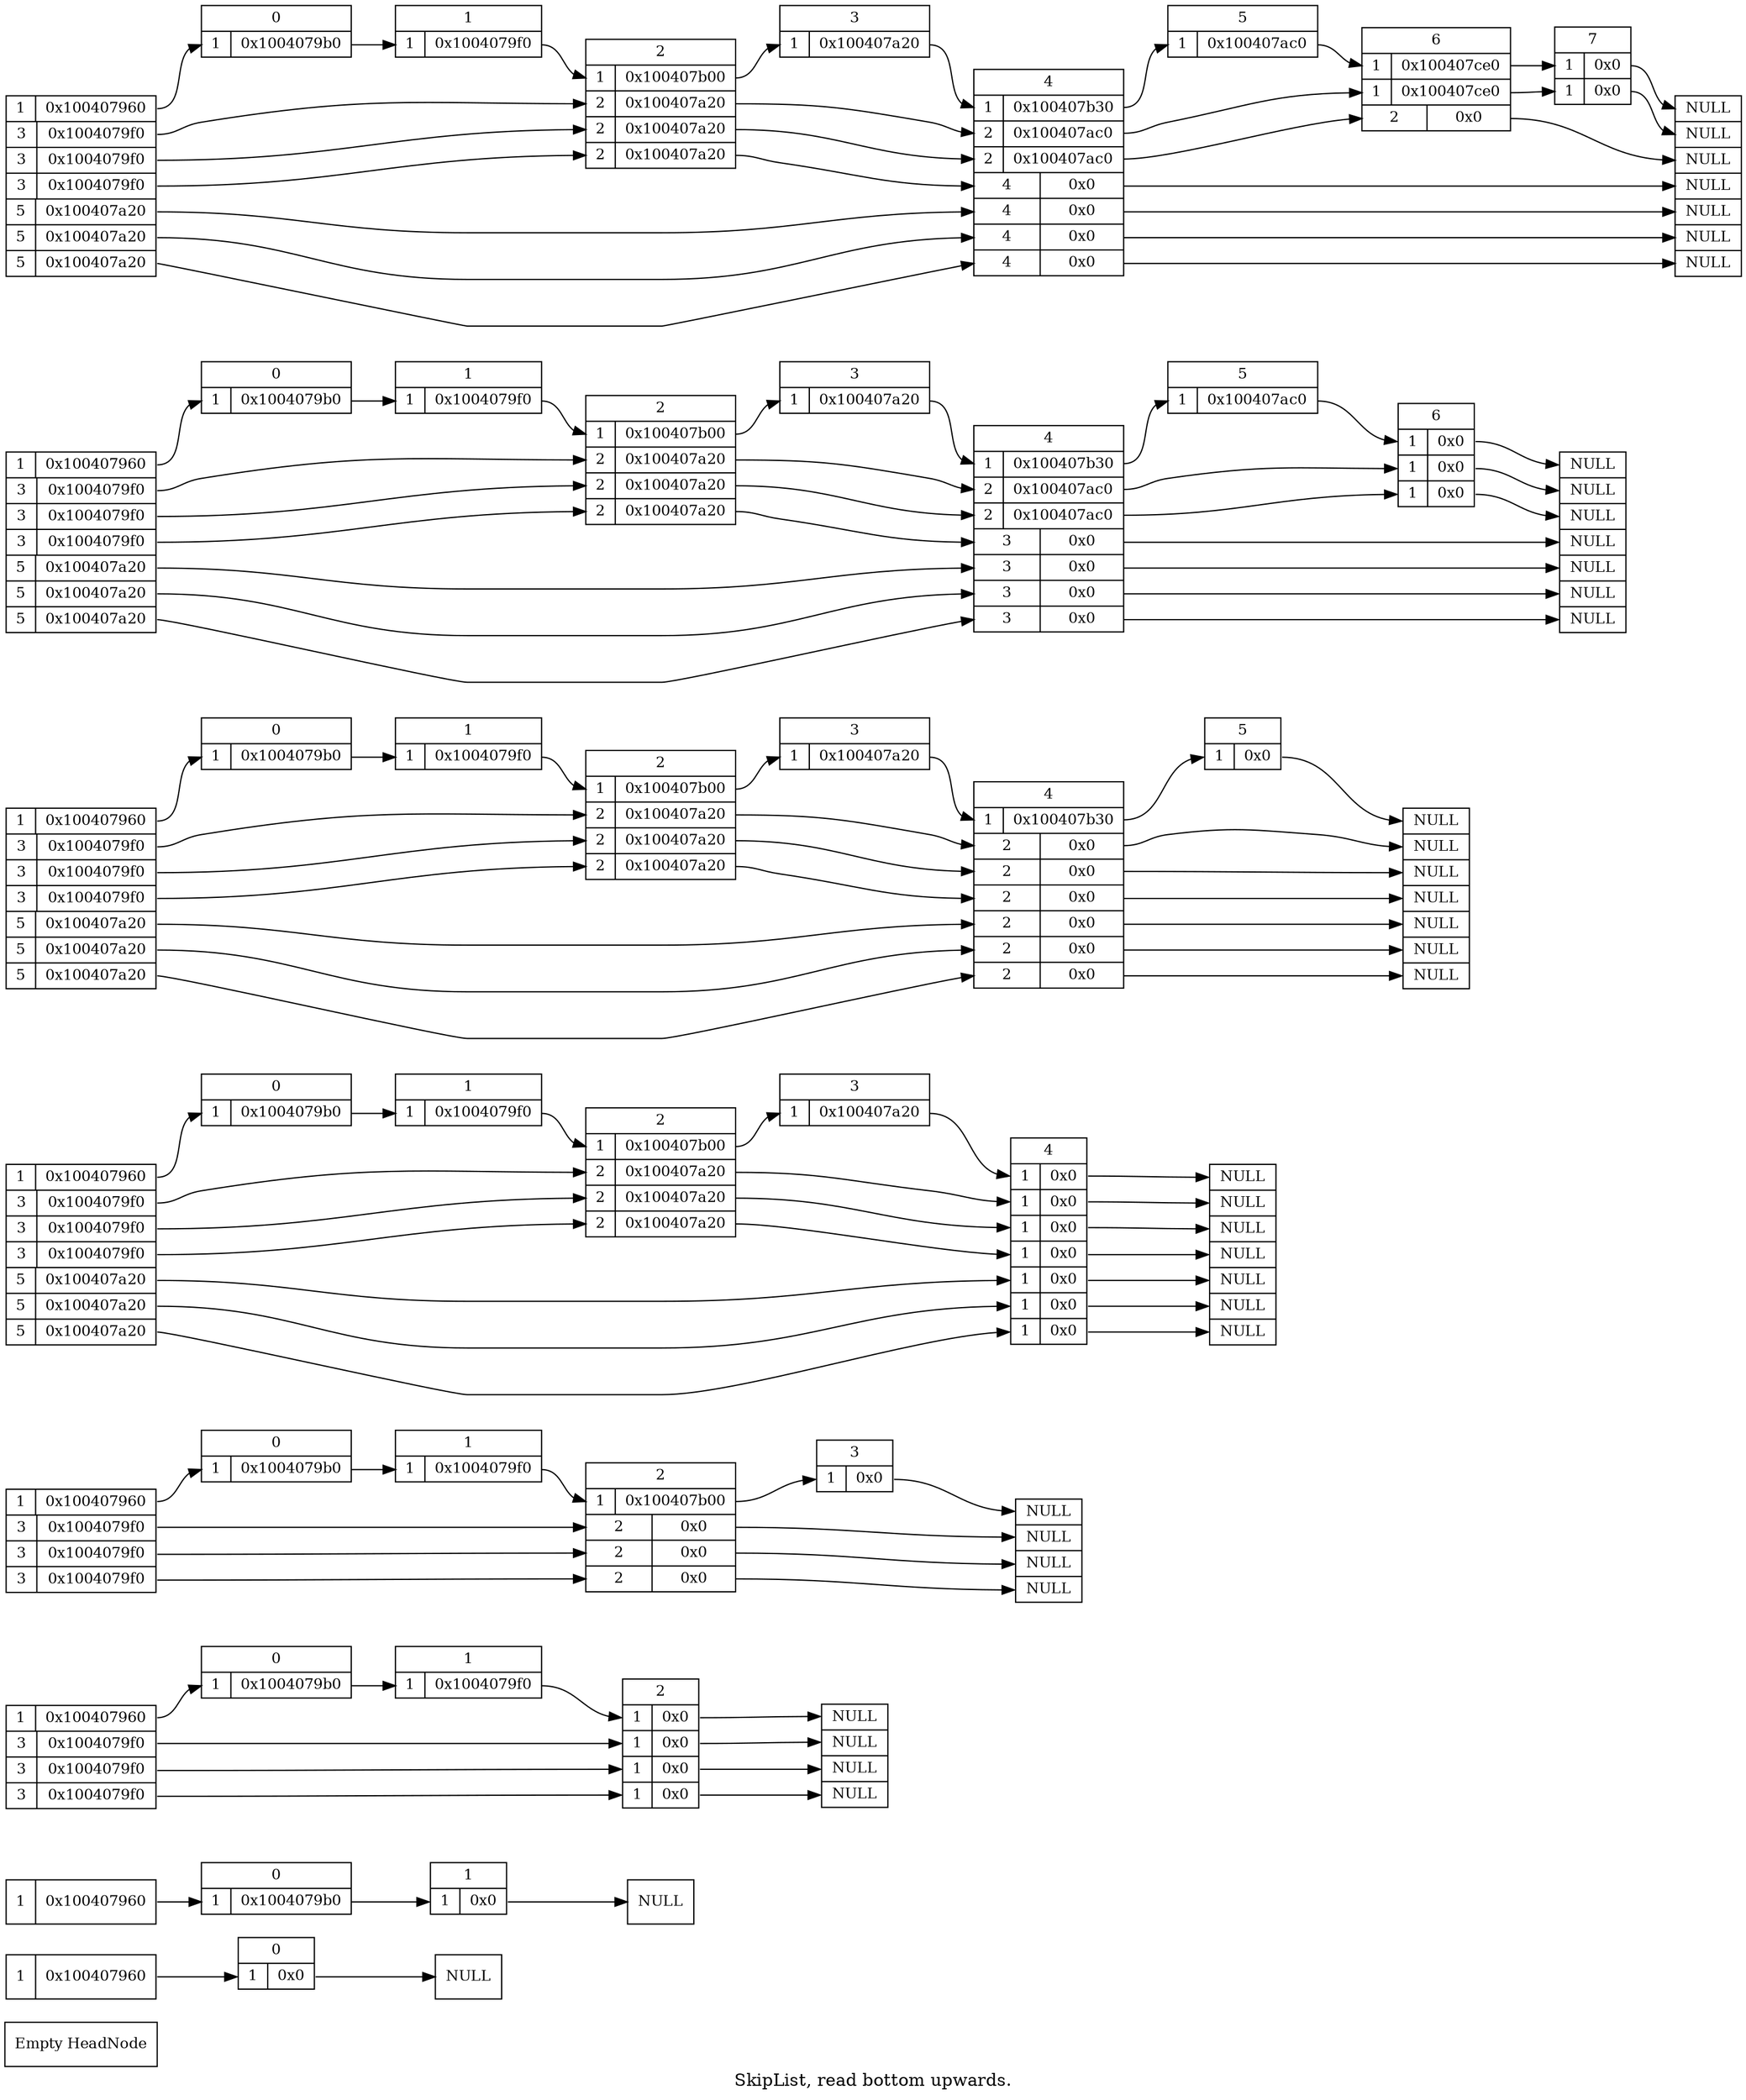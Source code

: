 # doc_insert
digraph SkipList {
label = "SkipList, read bottom upwards."
graph [rankdir = "LR"];
node [fontsize = "12" shape = "ellipse"];
edge [];
"HeadNode" [
label = "Empty HeadNode"
shape = "record"
];
"HeadNode1" [
label = "{ 1 | <f0> 0x100407960}"
shape = "record"
];
"node10x0" [label = "<w1> NULL" shape = "record"];
"HeadNode1":f0 -> "node10x100407960":w1 [];
"node10x100407960" [
label = "<f0> 0 | { <w1> 1 | <f1> 0x0 }"
shape = "record"
];
"node10x100407960":f1 -> "node10x0":w1 [];
"HeadNode2" [
label = "{ 1 | <f0> 0x100407960}"
shape = "record"
];
"node20x0" [label = "<w1> NULL" shape = "record"];
"HeadNode2":f0 -> "node20x100407960":w1 [];
"node20x100407960" [
label = "<f0> 0 | { <w1> 1 | <f1> 0x1004079b0 }"
shape = "record"
];
"node20x100407960":f1 -> "node20x1004079b0":w1 [];
"node20x1004079b0" [
label = "<f0> 1 | { <w1> 1 | <f1> 0x0 }"
shape = "record"
];
"node20x1004079b0":f1 -> "node20x0":w1 [];
"HeadNode3" [
label = "{ 1 | <f0> 0x100407960} | { 3 | <f1> 0x1004079f0} | { 3 | <f2> 0x1004079f0} | { 3 | <f3> 0x1004079f0}"
shape = "record"
];
"node30x0" [label = "<w1> NULL | <w2> NULL | <w3> NULL | <w4> NULL" shape = "record"];
"HeadNode3":f0 -> "node30x100407960":w1 [];
"HeadNode3":f1 -> "node30x1004079f0":w2 [];
"HeadNode3":f2 -> "node30x1004079f0":w3 [];
"HeadNode3":f3 -> "node30x1004079f0":w4 [];
"node30x100407960" [
label = "<f0> 0 | { <w1> 1 | <f1> 0x1004079b0 }"
shape = "record"
];
"node30x100407960":f1 -> "node30x1004079b0":w1 [];
"node30x1004079b0" [
label = "<f0> 1 | { <w1> 1 | <f1> 0x1004079f0 }"
shape = "record"
];
"node30x1004079b0":f1 -> "node30x1004079f0":w1 [];
"node30x1004079f0" [
label = "<f0> 2 | { <w1> 1 | <f1> 0x0 } | { <w2> 1 | <f2> 0x0 } | { <w3> 1 | <f3> 0x0 } | { <w4> 1 | <f4> 0x0 }"
shape = "record"
];
"node30x1004079f0":f1 -> "node30x0":w1 [];
"node30x1004079f0":f2 -> "node30x0":w2 [];
"node30x1004079f0":f3 -> "node30x0":w3 [];
"node30x1004079f0":f4 -> "node30x0":w4 [];
"HeadNode4" [
label = "{ 1 | <f0> 0x100407960} | { 3 | <f1> 0x1004079f0} | { 3 | <f2> 0x1004079f0} | { 3 | <f3> 0x1004079f0}"
shape = "record"
];
"node40x0" [label = "<w1> NULL | <w2> NULL | <w3> NULL | <w4> NULL" shape = "record"];
"HeadNode4":f0 -> "node40x100407960":w1 [];
"HeadNode4":f1 -> "node40x1004079f0":w2 [];
"HeadNode4":f2 -> "node40x1004079f0":w3 [];
"HeadNode4":f3 -> "node40x1004079f0":w4 [];
"node40x100407960" [
label = "<f0> 0 | { <w1> 1 | <f1> 0x1004079b0 }"
shape = "record"
];
"node40x100407960":f1 -> "node40x1004079b0":w1 [];
"node40x1004079b0" [
label = "<f0> 1 | { <w1> 1 | <f1> 0x1004079f0 }"
shape = "record"
];
"node40x1004079b0":f1 -> "node40x1004079f0":w1 [];
"node40x1004079f0" [
label = "<f0> 2 | { <w1> 1 | <f1> 0x100407b00 } | { <w2> 2 | <f2> 0x0 } | { <w3> 2 | <f3> 0x0 } | { <w4> 2 | <f4> 0x0 }"
shape = "record"
];
"node40x1004079f0":f1 -> "node40x100407b00":w1 [];
"node40x1004079f0":f2 -> "node40x0":w2 [];
"node40x1004079f0":f3 -> "node40x0":w3 [];
"node40x1004079f0":f4 -> "node40x0":w4 [];
"node40x100407b00" [
label = "<f0> 3 | { <w1> 1 | <f1> 0x0 }"
shape = "record"
];
"node40x100407b00":f1 -> "node40x0":w1 [];
"HeadNode5" [
label = "{ 1 | <f0> 0x100407960} | { 3 | <f1> 0x1004079f0} | { 3 | <f2> 0x1004079f0} | { 3 | <f3> 0x1004079f0} | { 5 | <f4> 0x100407a20} | { 5 | <f5> 0x100407a20} | { 5 | <f6> 0x100407a20}"
shape = "record"
];
"node50x0" [label = "<w1> NULL | <w2> NULL | <w3> NULL | <w4> NULL | <w5> NULL | <w6> NULL | <w7> NULL" shape = "record"];
"HeadNode5":f0 -> "node50x100407960":w1 [];
"HeadNode5":f1 -> "node50x1004079f0":w2 [];
"HeadNode5":f2 -> "node50x1004079f0":w3 [];
"HeadNode5":f3 -> "node50x1004079f0":w4 [];
"HeadNode5":f4 -> "node50x100407a20":w5 [];
"HeadNode5":f5 -> "node50x100407a20":w6 [];
"HeadNode5":f6 -> "node50x100407a20":w7 [];
"node50x100407960" [
label = "<f0> 0 | { <w1> 1 | <f1> 0x1004079b0 }"
shape = "record"
];
"node50x100407960":f1 -> "node50x1004079b0":w1 [];
"node50x1004079b0" [
label = "<f0> 1 | { <w1> 1 | <f1> 0x1004079f0 }"
shape = "record"
];
"node50x1004079b0":f1 -> "node50x1004079f0":w1 [];
"node50x1004079f0" [
label = "<f0> 2 | { <w1> 1 | <f1> 0x100407b00 } | { <w2> 2 | <f2> 0x100407a20 } | { <w3> 2 | <f3> 0x100407a20 } | { <w4> 2 | <f4> 0x100407a20 }"
shape = "record"
];
"node50x1004079f0":f1 -> "node50x100407b00":w1 [];
"node50x1004079f0":f2 -> "node50x100407a20":w2 [];
"node50x1004079f0":f3 -> "node50x100407a20":w3 [];
"node50x1004079f0":f4 -> "node50x100407a20":w4 [];
"node50x100407b00" [
label = "<f0> 3 | { <w1> 1 | <f1> 0x100407a20 }"
shape = "record"
];
"node50x100407b00":f1 -> "node50x100407a20":w1 [];
"node50x100407a20" [
label = "<f0> 4 | { <w1> 1 | <f1> 0x0 } | { <w2> 1 | <f2> 0x0 } | { <w3> 1 | <f3> 0x0 } | { <w4> 1 | <f4> 0x0 } | { <w5> 1 | <f5> 0x0 } | { <w6> 1 | <f6> 0x0 } | { <w7> 1 | <f7> 0x0 }"
shape = "record"
];
"node50x100407a20":f1 -> "node50x0":w1 [];
"node50x100407a20":f2 -> "node50x0":w2 [];
"node50x100407a20":f3 -> "node50x0":w3 [];
"node50x100407a20":f4 -> "node50x0":w4 [];
"node50x100407a20":f5 -> "node50x0":w5 [];
"node50x100407a20":f6 -> "node50x0":w6 [];
"node50x100407a20":f7 -> "node50x0":w7 [];
"HeadNode6" [
label = "{ 1 | <f0> 0x100407960} | { 3 | <f1> 0x1004079f0} | { 3 | <f2> 0x1004079f0} | { 3 | <f3> 0x1004079f0} | { 5 | <f4> 0x100407a20} | { 5 | <f5> 0x100407a20} | { 5 | <f6> 0x100407a20}"
shape = "record"
];
"node60x0" [label = "<w1> NULL | <w2> NULL | <w3> NULL | <w4> NULL | <w5> NULL | <w6> NULL | <w7> NULL" shape = "record"];
"HeadNode6":f0 -> "node60x100407960":w1 [];
"HeadNode6":f1 -> "node60x1004079f0":w2 [];
"HeadNode6":f2 -> "node60x1004079f0":w3 [];
"HeadNode6":f3 -> "node60x1004079f0":w4 [];
"HeadNode6":f4 -> "node60x100407a20":w5 [];
"HeadNode6":f5 -> "node60x100407a20":w6 [];
"HeadNode6":f6 -> "node60x100407a20":w7 [];
"node60x100407960" [
label = "<f0> 0 | { <w1> 1 | <f1> 0x1004079b0 }"
shape = "record"
];
"node60x100407960":f1 -> "node60x1004079b0":w1 [];
"node60x1004079b0" [
label = "<f0> 1 | { <w1> 1 | <f1> 0x1004079f0 }"
shape = "record"
];
"node60x1004079b0":f1 -> "node60x1004079f0":w1 [];
"node60x1004079f0" [
label = "<f0> 2 | { <w1> 1 | <f1> 0x100407b00 } | { <w2> 2 | <f2> 0x100407a20 } | { <w3> 2 | <f3> 0x100407a20 } | { <w4> 2 | <f4> 0x100407a20 }"
shape = "record"
];
"node60x1004079f0":f1 -> "node60x100407b00":w1 [];
"node60x1004079f0":f2 -> "node60x100407a20":w2 [];
"node60x1004079f0":f3 -> "node60x100407a20":w3 [];
"node60x1004079f0":f4 -> "node60x100407a20":w4 [];
"node60x100407b00" [
label = "<f0> 3 | { <w1> 1 | <f1> 0x100407a20 }"
shape = "record"
];
"node60x100407b00":f1 -> "node60x100407a20":w1 [];
"node60x100407a20" [
label = "<f0> 4 | { <w1> 1 | <f1> 0x100407b30 } | { <w2> 2 | <f2> 0x0 } | { <w3> 2 | <f3> 0x0 } | { <w4> 2 | <f4> 0x0 } | { <w5> 2 | <f5> 0x0 } | { <w6> 2 | <f6> 0x0 } | { <w7> 2 | <f7> 0x0 }"
shape = "record"
];
"node60x100407a20":f1 -> "node60x100407b30":w1 [];
"node60x100407a20":f2 -> "node60x0":w2 [];
"node60x100407a20":f3 -> "node60x0":w3 [];
"node60x100407a20":f4 -> "node60x0":w4 [];
"node60x100407a20":f5 -> "node60x0":w5 [];
"node60x100407a20":f6 -> "node60x0":w6 [];
"node60x100407a20":f7 -> "node60x0":w7 [];
"node60x100407b30" [
label = "<f0> 5 | { <w1> 1 | <f1> 0x0 }"
shape = "record"
];
"node60x100407b30":f1 -> "node60x0":w1 [];
"HeadNode7" [
label = "{ 1 | <f0> 0x100407960} | { 3 | <f1> 0x1004079f0} | { 3 | <f2> 0x1004079f0} | { 3 | <f3> 0x1004079f0} | { 5 | <f4> 0x100407a20} | { 5 | <f5> 0x100407a20} | { 5 | <f6> 0x100407a20}"
shape = "record"
];
"node70x0" [label = "<w1> NULL | <w2> NULL | <w3> NULL | <w4> NULL | <w5> NULL | <w6> NULL | <w7> NULL" shape = "record"];
"HeadNode7":f0 -> "node70x100407960":w1 [];
"HeadNode7":f1 -> "node70x1004079f0":w2 [];
"HeadNode7":f2 -> "node70x1004079f0":w3 [];
"HeadNode7":f3 -> "node70x1004079f0":w4 [];
"HeadNode7":f4 -> "node70x100407a20":w5 [];
"HeadNode7":f5 -> "node70x100407a20":w6 [];
"HeadNode7":f6 -> "node70x100407a20":w7 [];
"node70x100407960" [
label = "<f0> 0 | { <w1> 1 | <f1> 0x1004079b0 }"
shape = "record"
];
"node70x100407960":f1 -> "node70x1004079b0":w1 [];
"node70x1004079b0" [
label = "<f0> 1 | { <w1> 1 | <f1> 0x1004079f0 }"
shape = "record"
];
"node70x1004079b0":f1 -> "node70x1004079f0":w1 [];
"node70x1004079f0" [
label = "<f0> 2 | { <w1> 1 | <f1> 0x100407b00 } | { <w2> 2 | <f2> 0x100407a20 } | { <w3> 2 | <f3> 0x100407a20 } | { <w4> 2 | <f4> 0x100407a20 }"
shape = "record"
];
"node70x1004079f0":f1 -> "node70x100407b00":w1 [];
"node70x1004079f0":f2 -> "node70x100407a20":w2 [];
"node70x1004079f0":f3 -> "node70x100407a20":w3 [];
"node70x1004079f0":f4 -> "node70x100407a20":w4 [];
"node70x100407b00" [
label = "<f0> 3 | { <w1> 1 | <f1> 0x100407a20 }"
shape = "record"
];
"node70x100407b00":f1 -> "node70x100407a20":w1 [];
"node70x100407a20" [
label = "<f0> 4 | { <w1> 1 | <f1> 0x100407b30 } | { <w2> 2 | <f2> 0x100407ac0 } | { <w3> 2 | <f3> 0x100407ac0 } | { <w4> 3 | <f4> 0x0 } | { <w5> 3 | <f5> 0x0 } | { <w6> 3 | <f6> 0x0 } | { <w7> 3 | <f7> 0x0 }"
shape = "record"
];
"node70x100407a20":f1 -> "node70x100407b30":w1 [];
"node70x100407a20":f2 -> "node70x100407ac0":w2 [];
"node70x100407a20":f3 -> "node70x100407ac0":w3 [];
"node70x100407a20":f4 -> "node70x0":w4 [];
"node70x100407a20":f5 -> "node70x0":w5 [];
"node70x100407a20":f6 -> "node70x0":w6 [];
"node70x100407a20":f7 -> "node70x0":w7 [];
"node70x100407b30" [
label = "<f0> 5 | { <w1> 1 | <f1> 0x100407ac0 }"
shape = "record"
];
"node70x100407b30":f1 -> "node70x100407ac0":w1 [];
"node70x100407ac0" [
label = "<f0> 6 | { <w1> 1 | <f1> 0x0 } | { <w2> 1 | <f2> 0x0 } | { <w3> 1 | <f3> 0x0 }"
shape = "record"
];
"node70x100407ac0":f1 -> "node70x0":w1 [];
"node70x100407ac0":f2 -> "node70x0":w2 [];
"node70x100407ac0":f3 -> "node70x0":w3 [];
"HeadNode8" [
label = "{ 1 | <f0> 0x100407960} | { 3 | <f1> 0x1004079f0} | { 3 | <f2> 0x1004079f0} | { 3 | <f3> 0x1004079f0} | { 5 | <f4> 0x100407a20} | { 5 | <f5> 0x100407a20} | { 5 | <f6> 0x100407a20}"
shape = "record"
];
"node80x0" [label = "<w1> NULL | <w2> NULL | <w3> NULL | <w4> NULL | <w5> NULL | <w6> NULL | <w7> NULL" shape = "record"];
"HeadNode8":f0 -> "node80x100407960":w1 [];
"HeadNode8":f1 -> "node80x1004079f0":w2 [];
"HeadNode8":f2 -> "node80x1004079f0":w3 [];
"HeadNode8":f3 -> "node80x1004079f0":w4 [];
"HeadNode8":f4 -> "node80x100407a20":w5 [];
"HeadNode8":f5 -> "node80x100407a20":w6 [];
"HeadNode8":f6 -> "node80x100407a20":w7 [];
"node80x100407960" [
label = "<f0> 0 | { <w1> 1 | <f1> 0x1004079b0 }"
shape = "record"
];
"node80x100407960":f1 -> "node80x1004079b0":w1 [];
"node80x1004079b0" [
label = "<f0> 1 | { <w1> 1 | <f1> 0x1004079f0 }"
shape = "record"
];
"node80x1004079b0":f1 -> "node80x1004079f0":w1 [];
"node80x1004079f0" [
label = "<f0> 2 | { <w1> 1 | <f1> 0x100407b00 } | { <w2> 2 | <f2> 0x100407a20 } | { <w3> 2 | <f3> 0x100407a20 } | { <w4> 2 | <f4> 0x100407a20 }"
shape = "record"
];
"node80x1004079f0":f1 -> "node80x100407b00":w1 [];
"node80x1004079f0":f2 -> "node80x100407a20":w2 [];
"node80x1004079f0":f3 -> "node80x100407a20":w3 [];
"node80x1004079f0":f4 -> "node80x100407a20":w4 [];
"node80x100407b00" [
label = "<f0> 3 | { <w1> 1 | <f1> 0x100407a20 }"
shape = "record"
];
"node80x100407b00":f1 -> "node80x100407a20":w1 [];
"node80x100407a20" [
label = "<f0> 4 | { <w1> 1 | <f1> 0x100407b30 } | { <w2> 2 | <f2> 0x100407ac0 } | { <w3> 2 | <f3> 0x100407ac0 } | { <w4> 4 | <f4> 0x0 } | { <w5> 4 | <f5> 0x0 } | { <w6> 4 | <f6> 0x0 } | { <w7> 4 | <f7> 0x0 }"
shape = "record"
];
"node80x100407a20":f1 -> "node80x100407b30":w1 [];
"node80x100407a20":f2 -> "node80x100407ac0":w2 [];
"node80x100407a20":f3 -> "node80x100407ac0":w3 [];
"node80x100407a20":f4 -> "node80x0":w4 [];
"node80x100407a20":f5 -> "node80x0":w5 [];
"node80x100407a20":f6 -> "node80x0":w6 [];
"node80x100407a20":f7 -> "node80x0":w7 [];
"node80x100407b30" [
label = "<f0> 5 | { <w1> 1 | <f1> 0x100407ac0 }"
shape = "record"
];
"node80x100407b30":f1 -> "node80x100407ac0":w1 [];
"node80x100407ac0" [
label = "<f0> 6 | { <w1> 1 | <f1> 0x100407ce0 } | { <w2> 1 | <f2> 0x100407ce0 } | { <w3> 2 | <f3> 0x0 }"
shape = "record"
];
"node80x100407ac0":f1 -> "node80x100407ce0":w1 [];
"node80x100407ac0":f2 -> "node80x100407ce0":w2 [];
"node80x100407ac0":f3 -> "node80x0":w3 [];
"node80x100407ce0" [
label = "<f0> 7 | { <w1> 1 | <f1> 0x0 } | { <w2> 1 | <f2> 0x0 }"
shape = "record"
];
"node80x100407ce0":f1 -> "node80x0":w1 [];
"node80x100407ce0":f2 -> "node80x0":w2 [];
}
